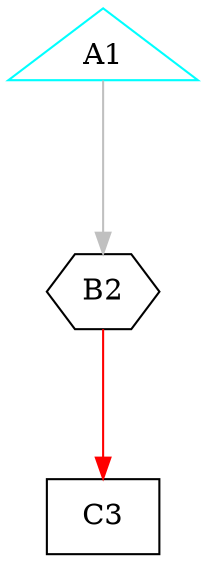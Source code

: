 digraph G {
graph [root="Demo",rankdir   = TB, nodesep           = 0.6, mindist     = 1.0, ranksep = 1.0, overlap = false]
node [style     = "filled", fillcolor = "white", color = "black"]
A1[cpu="0", flags="0x00000000", type="startthread", toffs="140730350376032", pattern="patternA", patentry="false", patexit="false", beamproc="beamA", bpentry="false", bpexit="false", startoffs="139873694720888", thread="2908366200", shape     = "triangle", color  = "cyan", fillcolor = "white"];
B2[cpu="0", flags="0x00000000", type="flush", toffs="140730350376032", pattern="patternB", patentry="false", patexit="false", beamproc="beamB", bpentry="false", bpexit="false", tvalid="0", vabs="false", prio="0", shape     = "hexagon", qlo="false", qhi="false", qil="false", fillcolor = "white"];
C3[cpu="0", flags="0x00000007", type="block", tperiod="15086678242799501039", pattern="patternC", patentry="false", patexit="false", beamproc="beamC", bpentry="false", bpexit="false", qlo="false", qhi="false", qil="false", shape     = "rectangle", fillcolor = "white"];
A1->B2 [type="origindst", color = "gray"];
B2->C3 [type="defdst", color = "red"];
}

